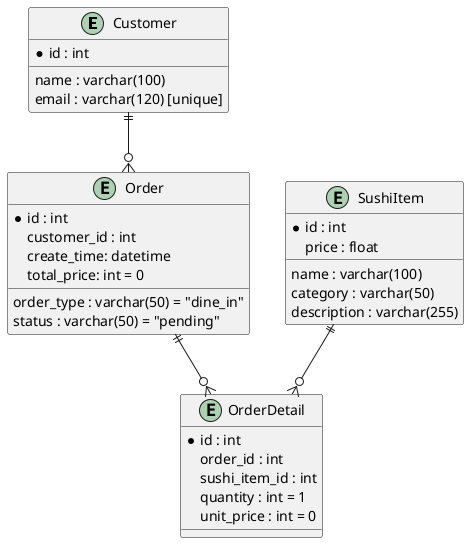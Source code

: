 @startuml
entity "Customer" as customers {
  *id : int
  name : varchar(100)
  email : varchar(120) [unique]
}

entity "Order" as orders {
  *id : int
  customer_id : int
  order_type : varchar(50) = "dine_in"
  status : varchar(50) = "pending"
  create_time: datetime
  total_price: int = 0
}

entity "OrderDetail" as order_details {
  *id : int
  order_id : int
  sushi_item_id : int
  quantity : int = 1
  unit_price : int = 0
}

entity "SushiItem" as sushi_items {
  *id : int
  name : varchar(100)
  price : float
  category : varchar(50)
  description : varchar(255)
}

customers ||--o{ orders
orders ||--o{ order_details
sushi_items ||--o{ order_details
@enduml
